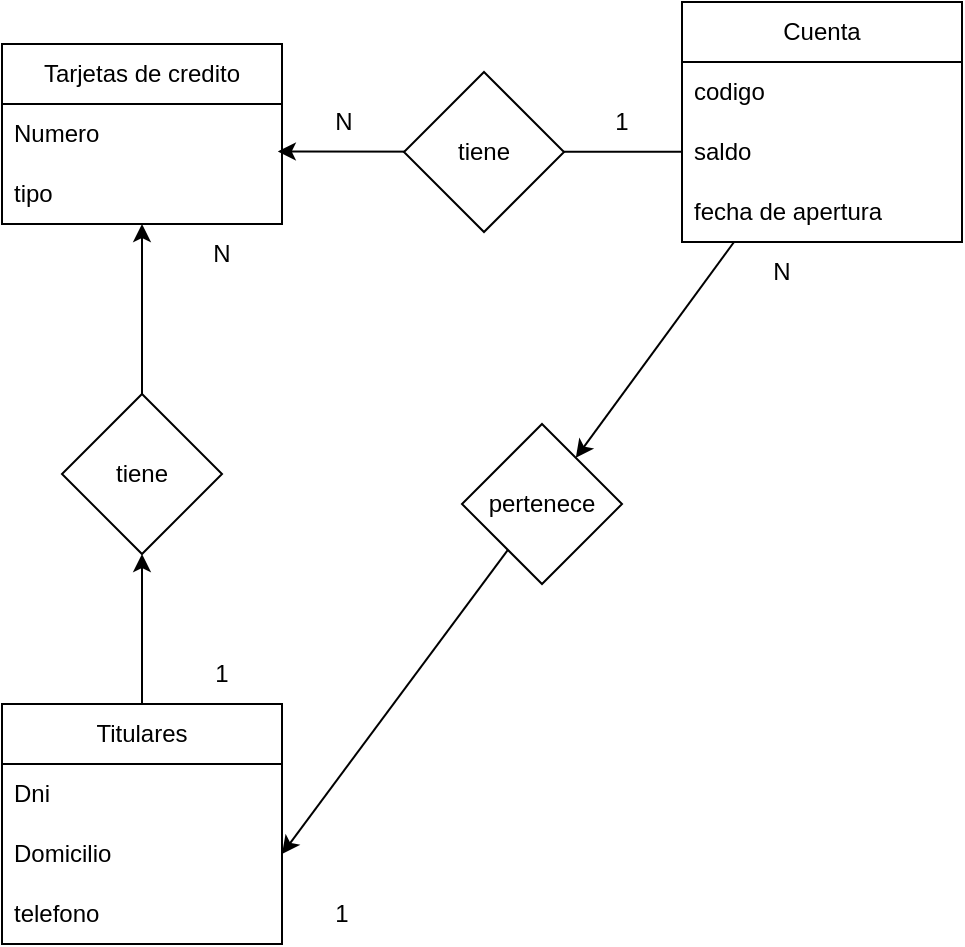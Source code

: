 <mxfile>
    <diagram id="9gbMqu-VR9pyEoC8TWno" name="Page-1">
        <mxGraphModel dx="628" dy="719" grid="1" gridSize="10" guides="1" tooltips="1" connect="1" arrows="1" fold="1" page="1" pageScale="1" pageWidth="1100" pageHeight="850" math="0" shadow="0">
            <root>
                <mxCell id="0"/>
                <mxCell id="1" parent="0"/>
                <mxCell id="43" value="Tarjetas de credito" style="swimlane;fontStyle=0;childLayout=stackLayout;horizontal=1;startSize=30;horizontalStack=0;resizeParent=1;resizeParentMax=0;resizeLast=0;collapsible=1;marginBottom=0;whiteSpace=wrap;html=1;" vertex="1" parent="1">
                    <mxGeometry x="130" y="170" width="140" height="90" as="geometry"/>
                </mxCell>
                <mxCell id="44" value="Numero" style="text;strokeColor=none;fillColor=none;align=left;verticalAlign=middle;spacingLeft=4;spacingRight=4;overflow=hidden;points=[[0,0.5],[1,0.5]];portConstraint=eastwest;rotatable=0;whiteSpace=wrap;html=1;" vertex="1" parent="43">
                    <mxGeometry y="30" width="140" height="30" as="geometry"/>
                </mxCell>
                <mxCell id="45" value="tipo" style="text;strokeColor=none;fillColor=none;align=left;verticalAlign=middle;spacingLeft=4;spacingRight=4;overflow=hidden;points=[[0,0.5],[1,0.5]];portConstraint=eastwest;rotatable=0;whiteSpace=wrap;html=1;" vertex="1" parent="43">
                    <mxGeometry y="60" width="140" height="30" as="geometry"/>
                </mxCell>
                <mxCell id="55" style="edgeStyle=none;html=1;entryX=0.5;entryY=1;entryDx=0;entryDy=0;" edge="1" parent="1" source="56" target="43">
                    <mxGeometry relative="1" as="geometry"/>
                </mxCell>
                <mxCell id="47" value="Titulares" style="swimlane;fontStyle=0;childLayout=stackLayout;horizontal=1;startSize=30;horizontalStack=0;resizeParent=1;resizeParentMax=0;resizeLast=0;collapsible=1;marginBottom=0;whiteSpace=wrap;html=1;" vertex="1" parent="1">
                    <mxGeometry x="130" y="500" width="140" height="120" as="geometry"/>
                </mxCell>
                <mxCell id="48" value="Dni" style="text;strokeColor=none;fillColor=none;align=left;verticalAlign=middle;spacingLeft=4;spacingRight=4;overflow=hidden;points=[[0,0.5],[1,0.5]];portConstraint=eastwest;rotatable=0;whiteSpace=wrap;html=1;" vertex="1" parent="47">
                    <mxGeometry y="30" width="140" height="30" as="geometry"/>
                </mxCell>
                <mxCell id="50" value="Domicilio" style="text;strokeColor=none;fillColor=none;align=left;verticalAlign=middle;spacingLeft=4;spacingRight=4;overflow=hidden;points=[[0,0.5],[1,0.5]];portConstraint=eastwest;rotatable=0;whiteSpace=wrap;html=1;" vertex="1" parent="47">
                    <mxGeometry y="60" width="140" height="30" as="geometry"/>
                </mxCell>
                <mxCell id="49" value="telefono" style="text;strokeColor=none;fillColor=none;align=left;verticalAlign=middle;spacingLeft=4;spacingRight=4;overflow=hidden;points=[[0,0.5],[1,0.5]];portConstraint=eastwest;rotatable=0;whiteSpace=wrap;html=1;" vertex="1" parent="47">
                    <mxGeometry y="90" width="140" height="30" as="geometry"/>
                </mxCell>
                <mxCell id="69" style="edgeStyle=none;html=1;" edge="1" parent="1" source="51" target="68">
                    <mxGeometry relative="1" as="geometry"/>
                </mxCell>
                <mxCell id="51" value="Cuenta" style="swimlane;fontStyle=0;childLayout=stackLayout;horizontal=1;startSize=30;horizontalStack=0;resizeParent=1;resizeParentMax=0;resizeLast=0;collapsible=1;marginBottom=0;whiteSpace=wrap;html=1;" vertex="1" parent="1">
                    <mxGeometry x="470" y="149" width="140" height="120" as="geometry"/>
                </mxCell>
                <mxCell id="52" value="codigo" style="text;strokeColor=none;fillColor=none;align=left;verticalAlign=middle;spacingLeft=4;spacingRight=4;overflow=hidden;points=[[0,0.5],[1,0.5]];portConstraint=eastwest;rotatable=0;whiteSpace=wrap;html=1;" vertex="1" parent="51">
                    <mxGeometry y="30" width="140" height="30" as="geometry"/>
                </mxCell>
                <mxCell id="53" value="saldo" style="text;strokeColor=none;fillColor=none;align=left;verticalAlign=middle;spacingLeft=4;spacingRight=4;overflow=hidden;points=[[0,0.5],[1,0.5]];portConstraint=eastwest;rotatable=0;whiteSpace=wrap;html=1;" vertex="1" parent="51">
                    <mxGeometry y="60" width="140" height="30" as="geometry"/>
                </mxCell>
                <mxCell id="54" value="fecha de apertura" style="text;strokeColor=none;fillColor=none;align=left;verticalAlign=middle;spacingLeft=4;spacingRight=4;overflow=hidden;points=[[0,0.5],[1,0.5]];portConstraint=eastwest;rotatable=0;whiteSpace=wrap;html=1;" vertex="1" parent="51">
                    <mxGeometry y="90" width="140" height="30" as="geometry"/>
                </mxCell>
                <mxCell id="57" value="" style="edgeStyle=none;html=1;entryX=0.5;entryY=1;entryDx=0;entryDy=0;" edge="1" parent="1" source="47" target="56">
                    <mxGeometry relative="1" as="geometry">
                        <mxPoint x="200" y="500" as="sourcePoint"/>
                        <mxPoint x="200" y="260" as="targetPoint"/>
                    </mxGeometry>
                </mxCell>
                <mxCell id="56" value="tiene" style="rhombus;whiteSpace=wrap;html=1;" vertex="1" parent="1">
                    <mxGeometry x="160" y="345" width="80" height="80" as="geometry"/>
                </mxCell>
                <mxCell id="58" value="1" style="text;html=1;align=center;verticalAlign=middle;whiteSpace=wrap;rounded=0;" vertex="1" parent="1">
                    <mxGeometry x="210" y="470" width="60" height="30" as="geometry"/>
                </mxCell>
                <mxCell id="59" value="N" style="text;html=1;align=center;verticalAlign=middle;whiteSpace=wrap;rounded=0;" vertex="1" parent="1">
                    <mxGeometry x="210" y="260" width="60" height="30" as="geometry"/>
                </mxCell>
                <mxCell id="60" style="edgeStyle=none;html=1;entryX=0.985;entryY=0.791;entryDx=0;entryDy=0;entryPerimeter=0;" edge="1" parent="1" source="53" target="44">
                    <mxGeometry relative="1" as="geometry">
                        <mxPoint x="310" y="240" as="targetPoint"/>
                    </mxGeometry>
                </mxCell>
                <mxCell id="63" value="tiene" style="rhombus;whiteSpace=wrap;html=1;" vertex="1" parent="1">
                    <mxGeometry x="331" y="184" width="80" height="80" as="geometry"/>
                </mxCell>
                <mxCell id="64" value="N" style="text;html=1;align=center;verticalAlign=middle;whiteSpace=wrap;rounded=0;" vertex="1" parent="1">
                    <mxGeometry x="271" y="194" width="60" height="30" as="geometry"/>
                </mxCell>
                <mxCell id="67" value="1" style="text;html=1;align=center;verticalAlign=middle;whiteSpace=wrap;rounded=0;" vertex="1" parent="1">
                    <mxGeometry x="410" y="194" width="60" height="30" as="geometry"/>
                </mxCell>
                <mxCell id="70" style="edgeStyle=none;html=1;entryX=1;entryY=0.5;entryDx=0;entryDy=0;" edge="1" parent="1" source="68" target="50">
                    <mxGeometry relative="1" as="geometry"/>
                </mxCell>
                <mxCell id="68" value="pertenece" style="rhombus;whiteSpace=wrap;html=1;" vertex="1" parent="1">
                    <mxGeometry x="360" y="360" width="80" height="80" as="geometry"/>
                </mxCell>
                <mxCell id="72" value="1" style="text;html=1;align=center;verticalAlign=middle;whiteSpace=wrap;rounded=0;" vertex="1" parent="1">
                    <mxGeometry x="270" y="590" width="60" height="30" as="geometry"/>
                </mxCell>
                <mxCell id="73" value="N" style="text;html=1;align=center;verticalAlign=middle;whiteSpace=wrap;rounded=0;" vertex="1" parent="1">
                    <mxGeometry x="490" y="269" width="60" height="30" as="geometry"/>
                </mxCell>
            </root>
        </mxGraphModel>
    </diagram>
</mxfile>